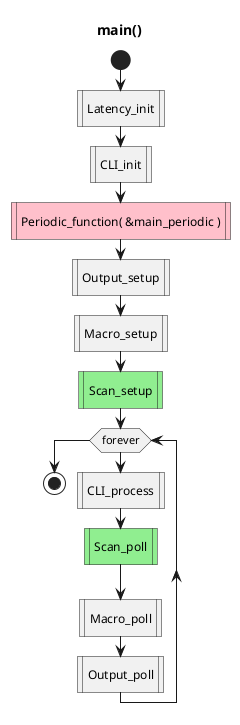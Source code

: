 '
' main.uml
'

@startuml
title main()
start
:Latency_init|
:CLI_init|
#Pink:Periodic_function( &main_periodic )|
:Output_setup|
:Macro_setup|
#LightGreen:Scan_setup|
':stage_tracker = PeriodicStage_Scan;
while (forever)
 :CLI_process|
 #LightGreen:Scan_poll|
 :Macro_poll|
 :Output_poll|
endwhile
stop
@enduml

